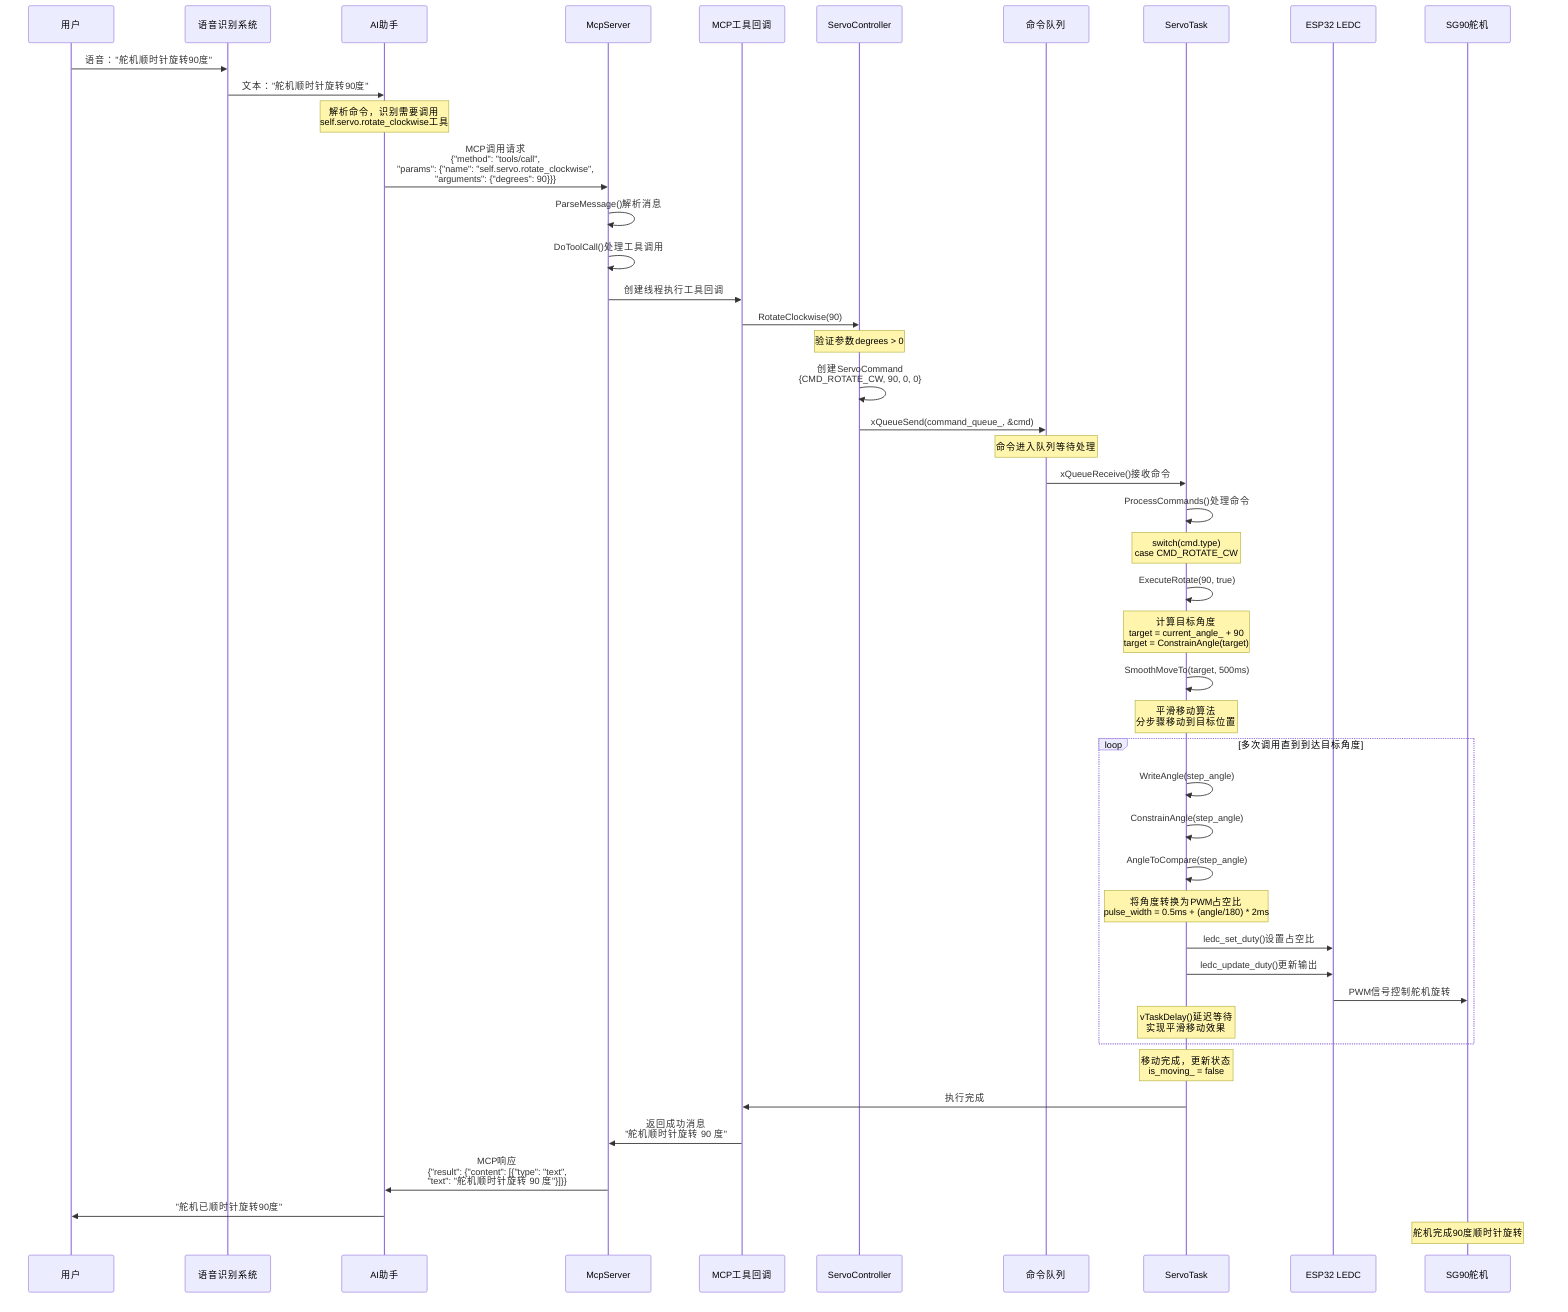 sequenceDiagram
    participant User as 用户
    participant ASR as 语音识别系统
    participant AI as AI助手
    participant MCP as McpServer
    participant Tool as MCP工具回调
    participant SC as ServoController
    participant Queue as 命令队列
    participant Task as ServoTask
    participant LEDC as ESP32 LEDC
    participant Servo as SG90舵机

    User->>ASR: 语音："舵机顺时针旋转90度"
    ASR->>AI: 文本："舵机顺时针旋转90度"
    
    Note over AI: 解析命令，识别需要调用<br/>self.servo.rotate_clockwise工具
    
    AI->>MCP: MCP调用请求<br/>{"method": "tools/call",<br/>"params": {"name": "self.servo.rotate_clockwise",<br/>"arguments": {"degrees": 90}}}
    
    MCP->>MCP: ParseMessage()解析消息
    MCP->>MCP: DoToolCall()处理工具调用
    MCP->>Tool: 创建线程执行工具回调
    
    Tool->>SC: RotateClockwise(90)
    
    Note over SC: 验证参数degrees > 0
    
    SC->>SC: 创建ServoCommand<br/>{CMD_ROTATE_CW, 90, 0, 0}
    SC->>Queue: xQueueSend(command_queue_, &cmd)
    
    Note over Queue: 命令进入队列等待处理
    
    Queue->>Task: xQueueReceive()接收命令
    Task->>Task: ProcessCommands()处理命令
    
    Note over Task: switch(cmd.type)<br/>case CMD_ROTATE_CW
    
    Task->>Task: ExecuteRotate(90, true)
    
    Note over Task: 计算目标角度<br/>target = current_angle_ + 90<br/>target = ConstrainAngle(target)
    
    Task->>Task: SmoothMoveTo(target, 500ms)
    
    Note over Task: 平滑移动算法<br/>分步骤移动到目标位置
    
    loop 多次调用直到到达目标角度
        Task->>Task: WriteAngle(step_angle)
        Task->>Task: ConstrainAngle(step_angle)
        Task->>Task: AngleToCompare(step_angle)
        
        Note over Task: 将角度转换为PWM占空比<br/>pulse_width = 0.5ms + (angle/180) * 2ms
        
        Task->>LEDC: ledc_set_duty()设置占空比
        Task->>LEDC: ledc_update_duty()更新输出
        LEDC->>Servo: PWM信号控制舵机旋转
        
        Note over Task: vTaskDelay()延迟等待<br/>实现平滑移动效果
    end
    
    Note over Task: 移动完成，更新状态<br/>is_moving_ = false
    
    Task->>Tool: 执行完成
    Tool->>MCP: 返回成功消息<br/>"舵机顺时针旋转 90 度"
    MCP->>AI: MCP响应<br/>{"result": {"content": [{"type": "text",<br/>"text": "舵机顺时针旋转 90 度"}]}}
    AI->>User: "舵机已顺时针旋转90度"
    
    Note over Servo: 舵机完成90度顺时针旋转